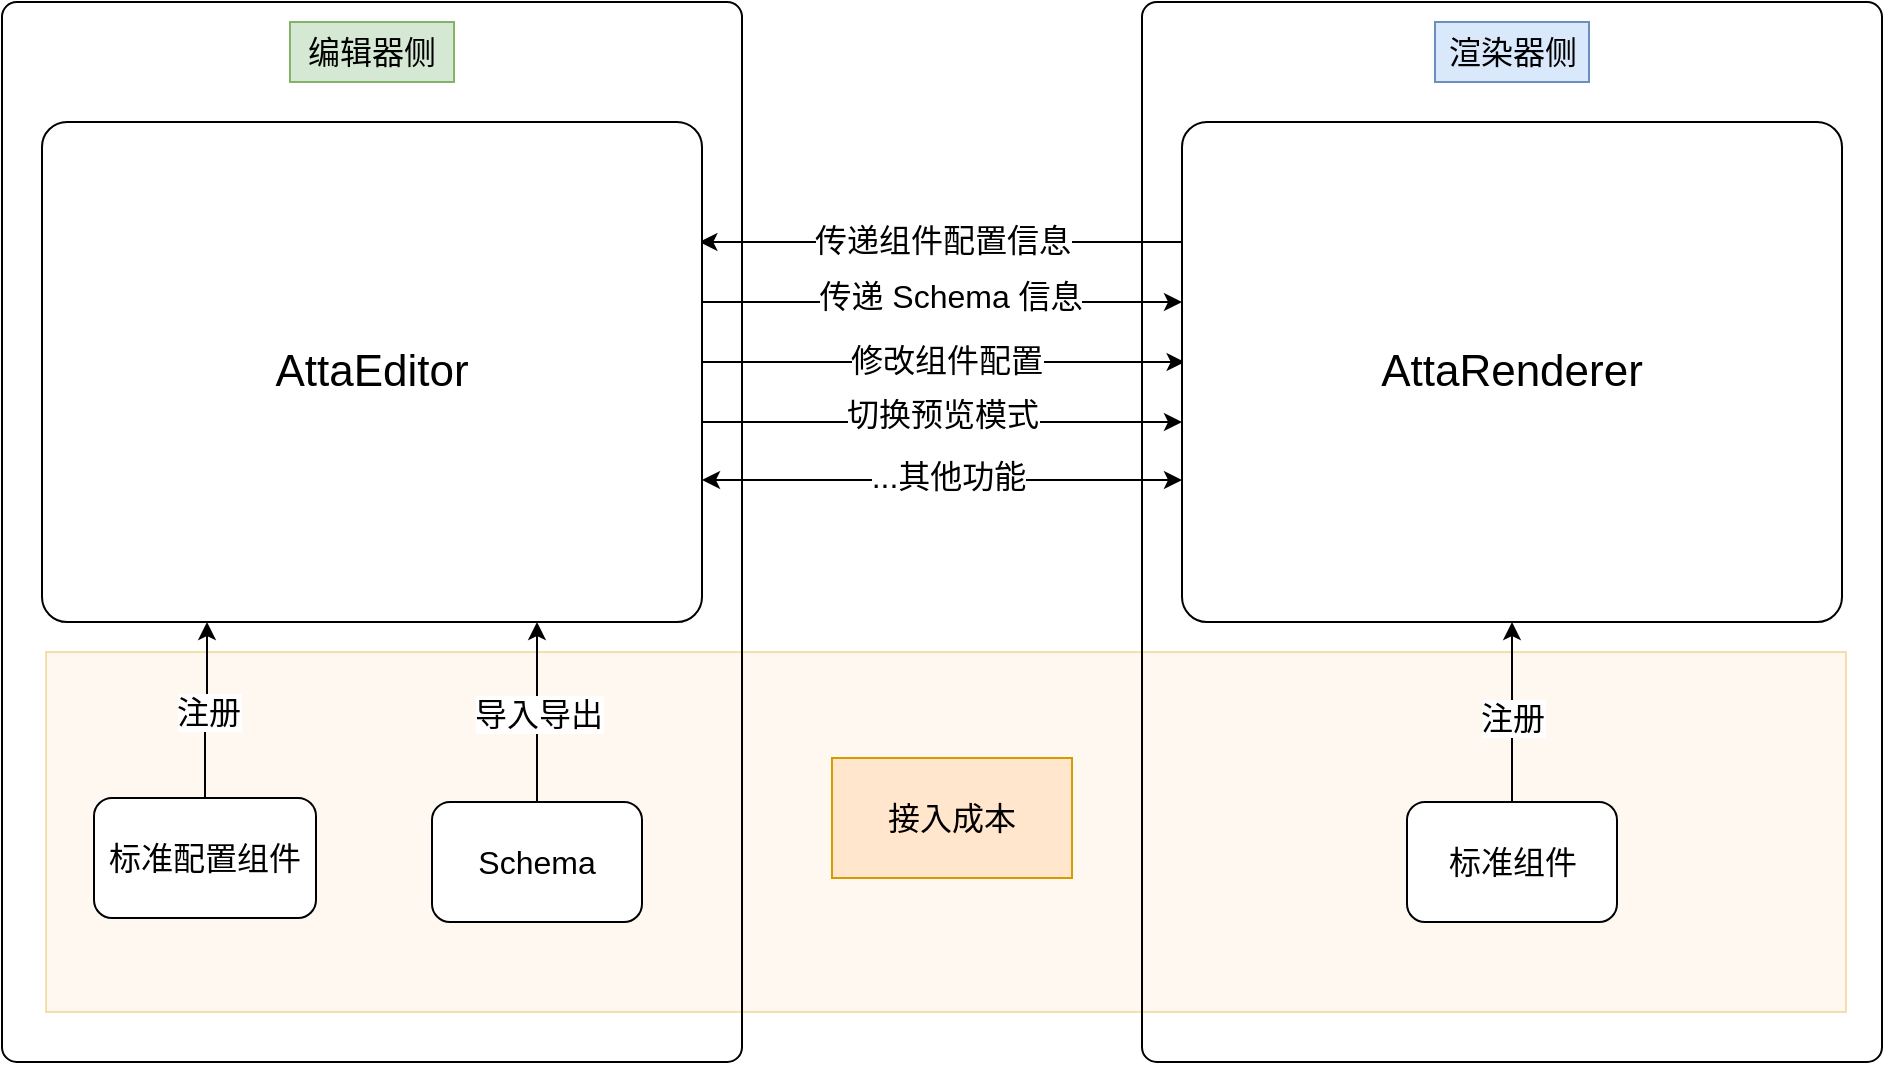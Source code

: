 <mxfile version="24.6.4" type="github">
  <diagram name="Page-1" id="TNFsPiDBhB_fO3bs6rcL">
    <mxGraphModel dx="1158" dy="675" grid="0" gridSize="10" guides="1" tooltips="1" connect="1" arrows="1" fold="1" page="0" pageScale="1" pageWidth="850" pageHeight="1100" math="0" shadow="0">
      <root>
        <mxCell id="0" />
        <mxCell id="1" style="" parent="0" />
        <mxCell id="afXckdF-TuW1oSBDv_3V-54" value="" style="rounded=0;whiteSpace=wrap;html=1;fillColor=#ffe6cc;fillStyle=auto;strokeColor=#d79b00;opacity=30;shadow=0;" vertex="1" parent="1">
          <mxGeometry x="42" y="495" width="900" height="180" as="geometry" />
        </mxCell>
        <mxCell id="afXckdF-TuW1oSBDv_3V-31" value="" style="rounded=1;whiteSpace=wrap;html=1;arcSize=2;fillColor=none;" vertex="1" parent="1">
          <mxGeometry x="20" y="170" width="370" height="530" as="geometry" />
        </mxCell>
        <mxCell id="afXckdF-TuW1oSBDv_3V-32" value="&lt;font style=&quot;font-size: 16px;&quot;&gt;编辑器侧&lt;/font&gt;" style="text;html=1;align=center;verticalAlign=middle;whiteSpace=wrap;rounded=0;fillColor=#d5e8d4;strokeColor=#82b366;" vertex="1" parent="1">
          <mxGeometry x="164" y="180" width="82" height="30" as="geometry" />
        </mxCell>
        <mxCell id="afXckdF-TuW1oSBDv_3V-55" style="edgeStyle=orthogonalEdgeStyle;rounded=0;orthogonalLoop=1;jettySize=auto;html=1;entryX=0.996;entryY=0.153;entryDx=0;entryDy=0;exitX=0;exitY=0.153;exitDx=0;exitDy=0;exitPerimeter=0;entryPerimeter=0;" edge="1" parent="1">
          <mxGeometry relative="1" as="geometry">
            <mxPoint x="610" y="290.0" as="sourcePoint" />
            <mxPoint x="368.68" y="290.0" as="targetPoint" />
          </mxGeometry>
        </mxCell>
        <mxCell id="afXckdF-TuW1oSBDv_3V-57" value="传递组件配置信息" style="edgeLabel;html=1;align=center;verticalAlign=middle;resizable=0;points=[];fontSize=16;" vertex="1" connectable="0" parent="afXckdF-TuW1oSBDv_3V-55">
          <mxGeometry x="-0.005" y="-1" relative="1" as="geometry">
            <mxPoint as="offset" />
          </mxGeometry>
        </mxCell>
        <mxCell id="afXckdF-TuW1oSBDv_3V-58" style="edgeStyle=orthogonalEdgeStyle;rounded=0;orthogonalLoop=1;jettySize=auto;html=1;entryX=0;entryY=0.48;entryDx=0;entryDy=0;exitX=0.996;exitY=0.343;exitDx=0;exitDy=0;exitPerimeter=0;entryPerimeter=0;" edge="1" parent="1">
          <mxGeometry relative="1" as="geometry">
            <mxPoint x="370.0" y="350.0" as="sourcePoint" />
            <mxPoint x="611.32" y="350" as="targetPoint" />
          </mxGeometry>
        </mxCell>
        <mxCell id="afXckdF-TuW1oSBDv_3V-59" value="修改组件配置" style="edgeLabel;html=1;align=center;verticalAlign=middle;resizable=0;points=[];fontSize=16;" vertex="1" connectable="0" parent="afXckdF-TuW1oSBDv_3V-58">
          <mxGeometry x="0.01" relative="1" as="geometry">
            <mxPoint y="-1" as="offset" />
          </mxGeometry>
        </mxCell>
        <mxCell id="afXckdF-TuW1oSBDv_3V-62" style="edgeStyle=orthogonalEdgeStyle;rounded=0;orthogonalLoop=1;jettySize=auto;html=1;exitX=1;exitY=0.5;exitDx=0;exitDy=0;" edge="1" parent="1">
          <mxGeometry relative="1" as="geometry">
            <mxPoint x="370" y="380" as="sourcePoint" />
            <mxPoint x="610" y="380" as="targetPoint" />
          </mxGeometry>
        </mxCell>
        <mxCell id="afXckdF-TuW1oSBDv_3V-63" value="切换预览模式" style="edgeLabel;html=1;align=center;verticalAlign=middle;resizable=0;points=[];fontSize=16;" vertex="1" connectable="0" parent="afXckdF-TuW1oSBDv_3V-62">
          <mxGeometry y="4" relative="1" as="geometry">
            <mxPoint as="offset" />
          </mxGeometry>
        </mxCell>
        <mxCell id="afXckdF-TuW1oSBDv_3V-66" style="edgeStyle=orthogonalEdgeStyle;rounded=0;orthogonalLoop=1;jettySize=auto;html=1;exitX=1;exitY=0.25;exitDx=0;exitDy=0;entryX=0;entryY=0.25;entryDx=0;entryDy=0;fontSize=15;" edge="1" parent="1">
          <mxGeometry relative="1" as="geometry">
            <mxPoint x="370" y="320" as="sourcePoint" />
            <mxPoint x="610" y="320" as="targetPoint" />
          </mxGeometry>
        </mxCell>
        <mxCell id="afXckdF-TuW1oSBDv_3V-67" value="传递 Schema 信息" style="edgeLabel;html=1;align=center;verticalAlign=middle;resizable=0;points=[];fontSize=16;" vertex="1" connectable="0" parent="afXckdF-TuW1oSBDv_3V-66">
          <mxGeometry x="0.031" y="3" relative="1" as="geometry">
            <mxPoint as="offset" />
          </mxGeometry>
        </mxCell>
        <mxCell id="afXckdF-TuW1oSBDv_3V-33" value="&lt;font style=&quot;font-size: 22px;&quot;&gt;AttaEditor&lt;/font&gt;" style="rounded=1;whiteSpace=wrap;html=1;arcSize=5;" vertex="1" parent="1">
          <mxGeometry x="40" y="230" width="330" height="250" as="geometry" />
        </mxCell>
        <mxCell id="afXckdF-TuW1oSBDv_3V-34" value="&lt;font style=&quot;font-size: 16px;&quot;&gt;标准配置组件&lt;/font&gt;" style="rounded=1;whiteSpace=wrap;html=1;" vertex="1" parent="1">
          <mxGeometry x="66" y="568" width="111" height="60" as="geometry" />
        </mxCell>
        <mxCell id="afXckdF-TuW1oSBDv_3V-35" value="&lt;font style=&quot;font-size: 16px;&quot;&gt;Schema&lt;/font&gt;" style="rounded=1;whiteSpace=wrap;html=1;" vertex="1" parent="1">
          <mxGeometry x="235" y="570" width="105" height="60" as="geometry" />
        </mxCell>
        <mxCell id="afXckdF-TuW1oSBDv_3V-38" style="edgeStyle=orthogonalEdgeStyle;rounded=0;orthogonalLoop=1;jettySize=auto;html=1;entryX=0.75;entryY=1;entryDx=0;entryDy=0;" edge="1" parent="1" source="afXckdF-TuW1oSBDv_3V-35" target="afXckdF-TuW1oSBDv_3V-33">
          <mxGeometry relative="1" as="geometry" />
        </mxCell>
        <mxCell id="afXckdF-TuW1oSBDv_3V-39" value="导入导出" style="edgeLabel;html=1;align=center;verticalAlign=middle;resizable=0;points=[];fontSize=16;" vertex="1" connectable="0" parent="afXckdF-TuW1oSBDv_3V-38">
          <mxGeometry x="-0.044" y="-2" relative="1" as="geometry">
            <mxPoint x="-2" y="-1" as="offset" />
          </mxGeometry>
        </mxCell>
        <mxCell id="afXckdF-TuW1oSBDv_3V-36" style="edgeStyle=orthogonalEdgeStyle;rounded=0;orthogonalLoop=1;jettySize=auto;html=1;strokeColor=default;entryX=0.25;entryY=1;entryDx=0;entryDy=0;" edge="1" parent="1" source="afXckdF-TuW1oSBDv_3V-34" target="afXckdF-TuW1oSBDv_3V-33">
          <mxGeometry relative="1" as="geometry" />
        </mxCell>
        <mxCell id="afXckdF-TuW1oSBDv_3V-37" value="注册" style="edgeLabel;html=1;align=center;verticalAlign=middle;resizable=0;points=[];fontSize=16;labelBackgroundColor=default;" vertex="1" connectable="0" parent="afXckdF-TuW1oSBDv_3V-36">
          <mxGeometry x="0.094" y="-2" relative="1" as="geometry">
            <mxPoint x="-2" y="4" as="offset" />
          </mxGeometry>
        </mxCell>
        <mxCell id="afXckdF-TuW1oSBDv_3V-41" value="" style="rounded=1;whiteSpace=wrap;html=1;arcSize=2;fillColor=none;" vertex="1" parent="1">
          <mxGeometry x="590" y="170" width="370" height="530" as="geometry" />
        </mxCell>
        <mxCell id="afXckdF-TuW1oSBDv_3V-42" value="&lt;font style=&quot;font-size: 16px;&quot;&gt;渲染器侧&lt;/font&gt;" style="text;html=1;align=center;verticalAlign=middle;whiteSpace=wrap;rounded=0;fillColor=#dae8fc;strokeColor=#6c8ebf;" vertex="1" parent="1">
          <mxGeometry x="736.5" y="180" width="77" height="30" as="geometry" />
        </mxCell>
        <mxCell id="afXckdF-TuW1oSBDv_3V-43" value="&lt;font style=&quot;font-size: 22px;&quot;&gt;AttaRenderer&lt;/font&gt;" style="rounded=1;whiteSpace=wrap;html=1;arcSize=5;" vertex="1" parent="1">
          <mxGeometry x="610" y="230" width="330" height="250" as="geometry" />
        </mxCell>
        <mxCell id="afXckdF-TuW1oSBDv_3V-44" value="&lt;font style=&quot;font-size: 16px;&quot;&gt;标准组件&lt;/font&gt;" style="rounded=1;whiteSpace=wrap;html=1;" vertex="1" parent="1">
          <mxGeometry x="722.5" y="570" width="105" height="60" as="geometry" />
        </mxCell>
        <mxCell id="afXckdF-TuW1oSBDv_3V-48" style="edgeStyle=orthogonalEdgeStyle;rounded=0;orthogonalLoop=1;jettySize=auto;html=1;strokeColor=default;entryX=0.5;entryY=1;entryDx=0;entryDy=0;" edge="1" parent="1" source="afXckdF-TuW1oSBDv_3V-44" target="afXckdF-TuW1oSBDv_3V-43">
          <mxGeometry relative="1" as="geometry">
            <Array as="points">
              <mxPoint x="775" y="500" />
              <mxPoint x="775" y="500" />
            </Array>
          </mxGeometry>
        </mxCell>
        <mxCell id="afXckdF-TuW1oSBDv_3V-49" value="注册" style="edgeLabel;html=1;align=center;verticalAlign=middle;resizable=0;points=[];fontSize=16;" vertex="1" connectable="0" parent="afXckdF-TuW1oSBDv_3V-48">
          <mxGeometry x="0.094" y="-2" relative="1" as="geometry">
            <mxPoint x="-2" y="7" as="offset" />
          </mxGeometry>
        </mxCell>
        <mxCell id="afXckdF-TuW1oSBDv_3V-64" value="" style="endArrow=classic;startArrow=classic;html=1;rounded=0;entryX=0;entryY=0.75;entryDx=0;entryDy=0;exitX=1;exitY=0.75;exitDx=0;exitDy=0;" edge="1" parent="1">
          <mxGeometry width="50" height="50" relative="1" as="geometry">
            <mxPoint x="370" y="409" as="sourcePoint" />
            <mxPoint x="610" y="409" as="targetPoint" />
          </mxGeometry>
        </mxCell>
        <mxCell id="afXckdF-TuW1oSBDv_3V-65" value="...其他功能" style="edgeLabel;html=1;align=center;verticalAlign=middle;resizable=0;points=[];fontSize=16;" vertex="1" connectable="0" parent="afXckdF-TuW1oSBDv_3V-64">
          <mxGeometry x="0.021" y="2" relative="1" as="geometry">
            <mxPoint as="offset" />
          </mxGeometry>
        </mxCell>
        <mxCell id="afXckdF-TuW1oSBDv_3V-69" value="&lt;font style=&quot;font-size: 16px;&quot;&gt;接入成本&lt;/font&gt;" style="rounded=0;whiteSpace=wrap;html=1;fillColor=#ffe6cc;strokeColor=#d79b00;" vertex="1" parent="1">
          <mxGeometry x="435" y="548" width="120" height="60" as="geometry" />
        </mxCell>
      </root>
    </mxGraphModel>
  </diagram>
</mxfile>
